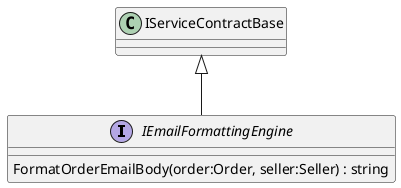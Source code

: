 @startuml
interface IEmailFormattingEngine {
    FormatOrderEmailBody(order:Order, seller:Seller) : string
}
IServiceContractBase <|-- IEmailFormattingEngine
@enduml
